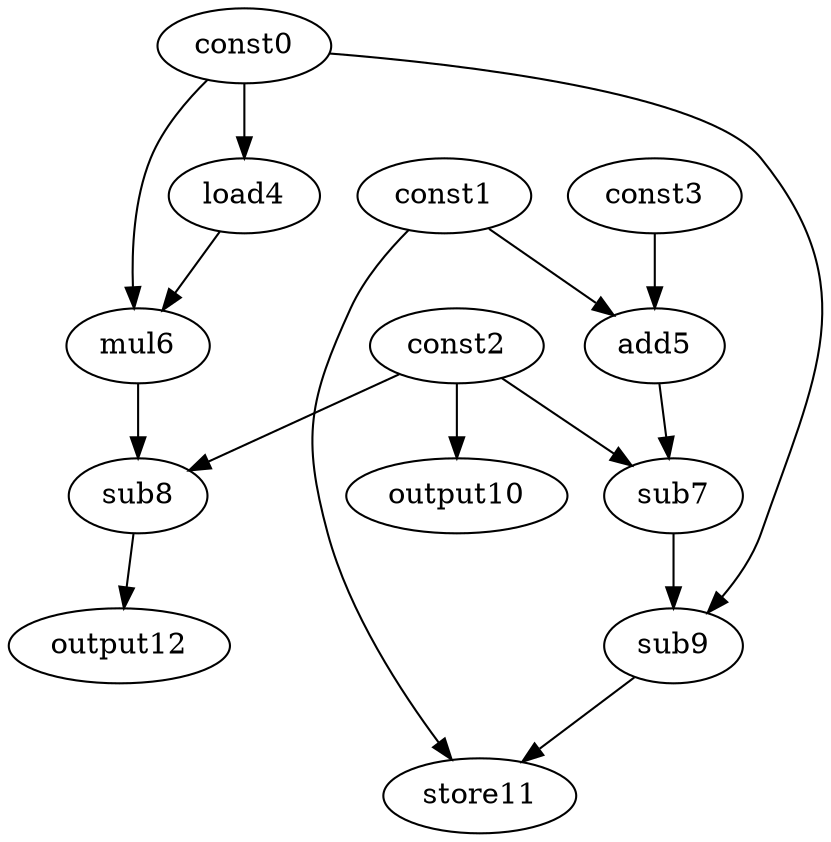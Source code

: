 digraph G { 
const0[opcode=const]; 
const1[opcode=const]; 
const2[opcode=const]; 
const3[opcode=const]; 
load4[opcode=load]; 
add5[opcode=add]; 
mul6[opcode=mul]; 
sub7[opcode=sub]; 
sub8[opcode=sub]; 
sub9[opcode=sub]; 
output10[opcode=output]; 
store11[opcode=store]; 
output12[opcode=output]; 
const0->load4[operand=0];
const1->add5[operand=0];
const3->add5[operand=1];
const2->output10[operand=0];
const0->mul6[operand=0];
load4->mul6[operand=1];
const2->sub7[operand=0];
add5->sub7[operand=1];
const2->sub8[operand=0];
mul6->sub8[operand=1];
const0->sub9[operand=0];
sub7->sub9[operand=1];
const1->store11[operand=0];
sub9->store11[operand=1];
sub8->output12[operand=0];
}
